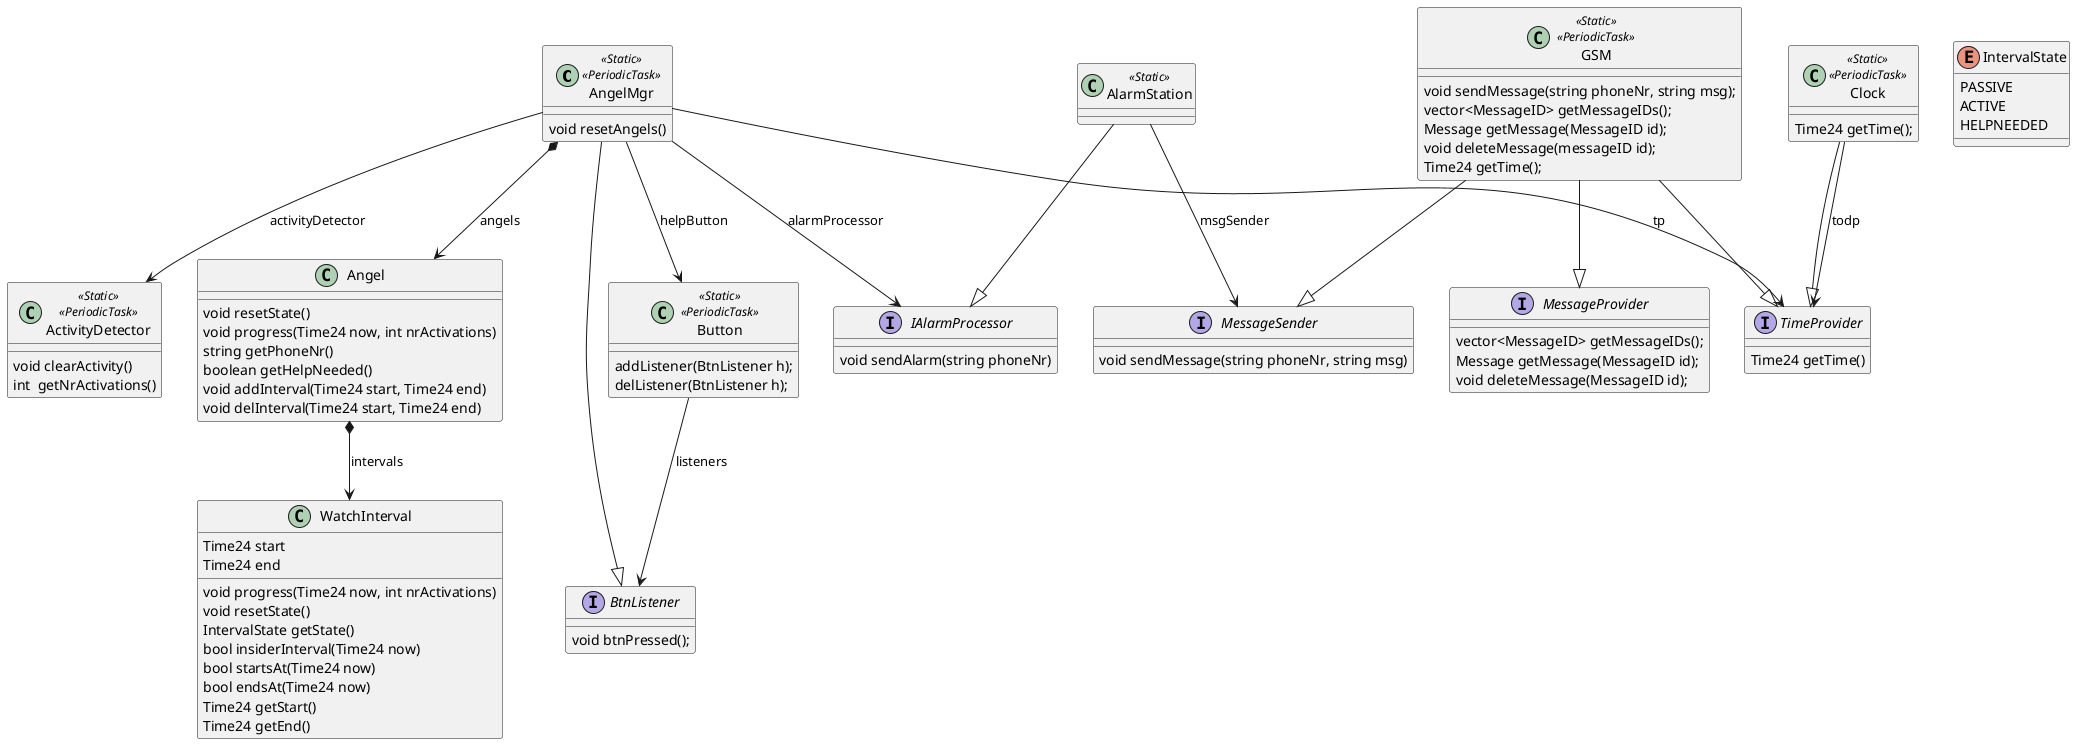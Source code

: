 @startuml

class AngelMgr <<Static>> <<PeriodicTask>> {
	void resetAngels()
	
}

class Angel {
	void resetState()
	void progress(Time24 now, int nrActivations)
	string getPhoneNr()
	boolean getHelpNeeded()	
	void addInterval(Time24 start, Time24 end)
	void delInterval(Time24 start, Time24 end)
}

enum IntervalState {
	PASSIVE
	ACTIVE
	HELPNEEDED
}

class WatchInterval {
	void progress(Time24 now, int nrActivations)
	void resetState()
	IntervalState getState()
	bool insiderInterval(Time24 now)
	bool startsAt(Time24 now)
	bool endsAt(Time24 now)
	Time24 getStart()
	Time24 getEnd()
	Time24 start
	Time24 end
}

interface IAlarmProcessor {
	void sendAlarm(string phoneNr)
}

class AlarmStation <<Static>>

AlarmStation --|> IAlarmProcessor
AlarmStation --> MessageSender: msgSender

AngelMgr *--> Angel: angels
AngelMgr -->ActivityDetector: activityDetector
AngelMgr -->Button: helpButton
AngelMgr -->TimeProvider: tp
Angel *--> WatchInterval: intervals
AngelMgr --> IAlarmProcessor: alarmProcessor

class GSM <<Static>> <<PeriodicTask>>{
	void sendMessage(string phoneNr, string msg);
	vector<MessageID> getMessageIDs();
	Message getMessage(MessageID id);
	void deleteMessage(messageID id);
	Time24 getTime();	
}

class Clock <<Static>> <<PeriodicTask>>{
	Time24 getTime();
}

Clock --> TimeProvider: todp
Clock --|> TimeProvider

class ActivityDetector <<Static>> <<PeriodicTask>>{
	void clearActivity()
	int  getNrActivations()
}

class Button <<Static>> <<PeriodicTask>>{
	addListener(BtnListener h);
	delListener(BtnListener h);	
}

interface BtnListener {
	void btnPressed();
}

Button --> BtnListener: listeners
AngelMgr --|> BtnListener



interface TimeProvider {
	Time24 getTime()
}

interface MessageProvider {
vector<MessageID> getMessageIDs();
Message getMessage(MessageID id);
void deleteMessage(MessageID id);
}

interface MessageSender {
	void sendMessage(string phoneNr, string msg)
}

GSM --|> TimeProvider
GSM --|> MessageSender
GSM --|> MessageProvider

@enduml